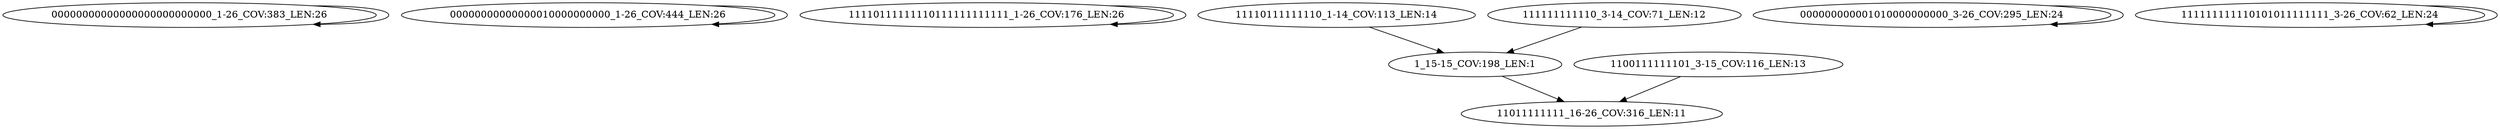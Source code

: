 digraph G {
    "00000000000000000000000000_1-26_COV:383_LEN:26" -> "00000000000000000000000000_1-26_COV:383_LEN:26";
    "00000000000000010000000000_1-26_COV:444_LEN:26" -> "00000000000000010000000000_1-26_COV:444_LEN:26";
    "11110111111110111111111111_1-26_COV:176_LEN:26" -> "11110111111110111111111111_1-26_COV:176_LEN:26";
    "11110111111110_1-14_COV:113_LEN:14" -> "1_15-15_COV:198_LEN:1";
    "1100111111101_3-15_COV:116_LEN:13" -> "11011111111_16-26_COV:316_LEN:11";
    "111111111110_3-14_COV:71_LEN:12" -> "1_15-15_COV:198_LEN:1";
    "000000000001010000000000_3-26_COV:295_LEN:24" -> "000000000001010000000000_3-26_COV:295_LEN:24";
    "1_15-15_COV:198_LEN:1" -> "11011111111_16-26_COV:316_LEN:11";
    "111111111110101011111111_3-26_COV:62_LEN:24" -> "111111111110101011111111_3-26_COV:62_LEN:24";
}
